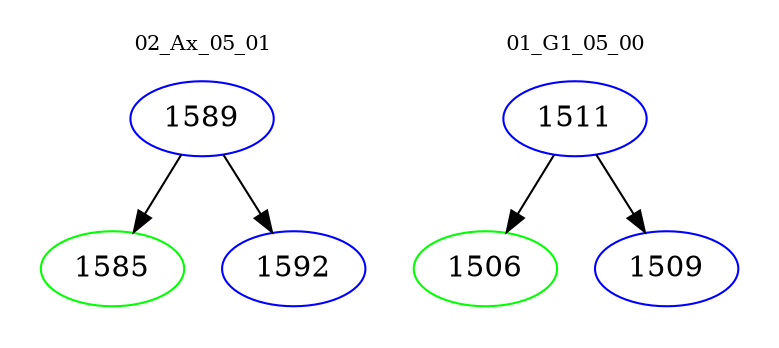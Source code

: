 digraph{
subgraph cluster_0 {
color = white
label = "02_Ax_05_01";
fontsize=10;
T0_1589 [label="1589", color="blue"]
T0_1589 -> T0_1585 [color="black"]
T0_1585 [label="1585", color="green"]
T0_1589 -> T0_1592 [color="black"]
T0_1592 [label="1592", color="blue"]
}
subgraph cluster_1 {
color = white
label = "01_G1_05_00";
fontsize=10;
T1_1511 [label="1511", color="blue"]
T1_1511 -> T1_1506 [color="black"]
T1_1506 [label="1506", color="green"]
T1_1511 -> T1_1509 [color="black"]
T1_1509 [label="1509", color="blue"]
}
}
